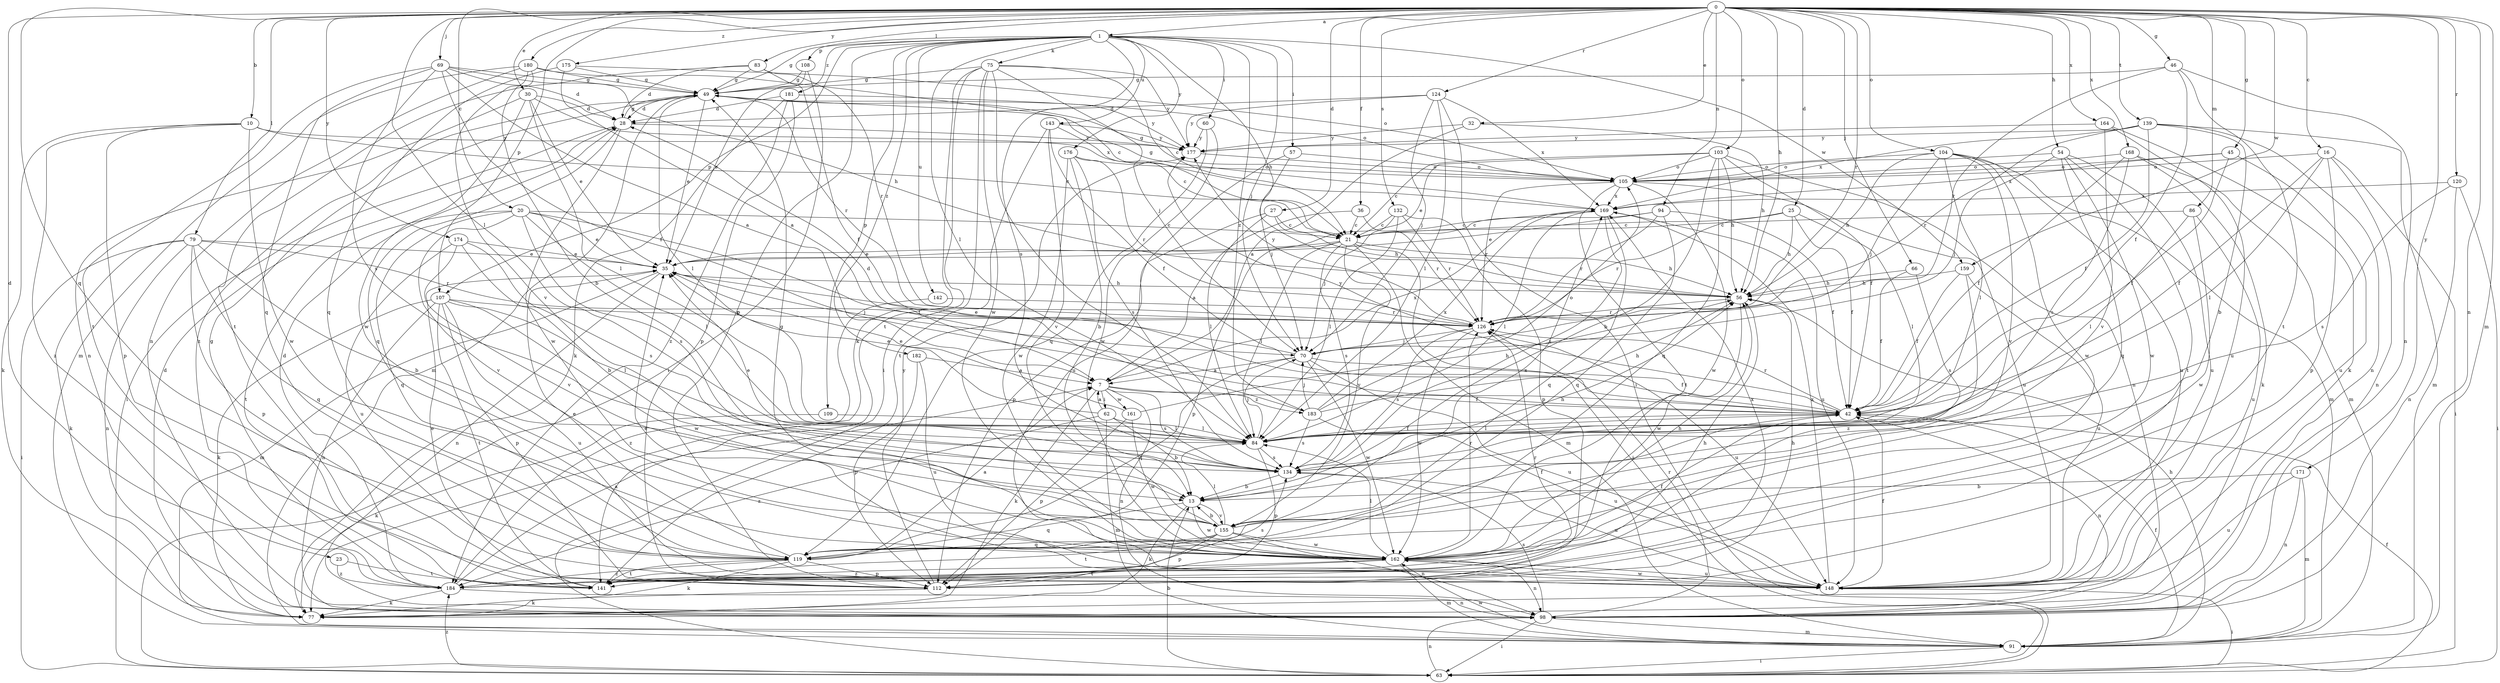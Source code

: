 strict digraph  {
0;
1;
7;
10;
13;
16;
20;
21;
23;
25;
27;
28;
30;
32;
35;
36;
42;
45;
46;
49;
54;
56;
57;
60;
62;
63;
66;
69;
70;
75;
77;
79;
83;
84;
86;
91;
94;
98;
103;
104;
105;
107;
108;
109;
112;
119;
120;
124;
126;
132;
134;
139;
141;
142;
143;
148;
155;
159;
161;
162;
164;
168;
169;
171;
174;
175;
176;
177;
180;
181;
182;
183;
184;
0 -> 1  [label=a];
0 -> 10  [label=b];
0 -> 16  [label=c];
0 -> 20  [label=c];
0 -> 23  [label=d];
0 -> 25  [label=d];
0 -> 27  [label=d];
0 -> 30  [label=e];
0 -> 32  [label=e];
0 -> 36  [label=f];
0 -> 45  [label=g];
0 -> 46  [label=g];
0 -> 54  [label=h];
0 -> 56  [label=h];
0 -> 66  [label=j];
0 -> 69  [label=j];
0 -> 79  [label=l];
0 -> 83  [label=l];
0 -> 84  [label=l];
0 -> 86  [label=m];
0 -> 91  [label=m];
0 -> 94  [label=n];
0 -> 98  [label=n];
0 -> 103  [label=o];
0 -> 104  [label=o];
0 -> 107  [label=p];
0 -> 119  [label=q];
0 -> 120  [label=r];
0 -> 124  [label=r];
0 -> 126  [label=r];
0 -> 132  [label=s];
0 -> 139  [label=t];
0 -> 159  [label=w];
0 -> 164  [label=x];
0 -> 168  [label=x];
0 -> 171  [label=y];
0 -> 174  [label=y];
0 -> 175  [label=y];
0 -> 180  [label=z];
1 -> 49  [label=g];
1 -> 56  [label=h];
1 -> 57  [label=i];
1 -> 60  [label=i];
1 -> 70  [label=j];
1 -> 75  [label=k];
1 -> 84  [label=l];
1 -> 107  [label=p];
1 -> 108  [label=p];
1 -> 109  [label=p];
1 -> 112  [label=p];
1 -> 134  [label=s];
1 -> 142  [label=u];
1 -> 143  [label=u];
1 -> 159  [label=w];
1 -> 176  [label=y];
1 -> 181  [label=z];
1 -> 182  [label=z];
1 -> 183  [label=z];
7 -> 42  [label=f];
7 -> 62  [label=i];
7 -> 77  [label=k];
7 -> 98  [label=n];
7 -> 134  [label=s];
7 -> 161  [label=w];
7 -> 169  [label=x];
7 -> 183  [label=z];
10 -> 21  [label=c];
10 -> 77  [label=k];
10 -> 112  [label=p];
10 -> 162  [label=w];
10 -> 177  [label=y];
10 -> 184  [label=z];
13 -> 56  [label=h];
13 -> 77  [label=k];
13 -> 119  [label=q];
13 -> 155  [label=v];
13 -> 162  [label=w];
16 -> 42  [label=f];
16 -> 63  [label=i];
16 -> 84  [label=l];
16 -> 98  [label=n];
16 -> 105  [label=o];
16 -> 112  [label=p];
20 -> 21  [label=c];
20 -> 35  [label=e];
20 -> 42  [label=f];
20 -> 84  [label=l];
20 -> 119  [label=q];
20 -> 134  [label=s];
20 -> 141  [label=t];
20 -> 155  [label=v];
21 -> 35  [label=e];
21 -> 56  [label=h];
21 -> 63  [label=i];
21 -> 84  [label=l];
21 -> 91  [label=m];
21 -> 112  [label=p];
21 -> 134  [label=s];
21 -> 155  [label=v];
23 -> 141  [label=t];
23 -> 184  [label=z];
25 -> 21  [label=c];
25 -> 42  [label=f];
25 -> 56  [label=h];
25 -> 84  [label=l];
25 -> 126  [label=r];
27 -> 21  [label=c];
27 -> 56  [label=h];
27 -> 84  [label=l];
27 -> 112  [label=p];
28 -> 49  [label=g];
28 -> 63  [label=i];
28 -> 119  [label=q];
28 -> 162  [label=w];
28 -> 177  [label=y];
30 -> 28  [label=d];
30 -> 35  [label=e];
30 -> 84  [label=l];
30 -> 98  [label=n];
30 -> 162  [label=w];
30 -> 169  [label=x];
32 -> 7  [label=a];
32 -> 56  [label=h];
32 -> 177  [label=y];
35 -> 56  [label=h];
35 -> 70  [label=j];
35 -> 91  [label=m];
35 -> 98  [label=n];
36 -> 7  [label=a];
36 -> 21  [label=c];
36 -> 126  [label=r];
42 -> 84  [label=l];
42 -> 98  [label=n];
42 -> 126  [label=r];
42 -> 177  [label=y];
45 -> 42  [label=f];
45 -> 105  [label=o];
45 -> 148  [label=u];
45 -> 169  [label=x];
46 -> 42  [label=f];
46 -> 49  [label=g];
46 -> 98  [label=n];
46 -> 126  [label=r];
46 -> 141  [label=t];
49 -> 28  [label=d];
49 -> 35  [label=e];
49 -> 84  [label=l];
49 -> 91  [label=m];
49 -> 126  [label=r];
49 -> 177  [label=y];
49 -> 184  [label=z];
54 -> 70  [label=j];
54 -> 105  [label=o];
54 -> 119  [label=q];
54 -> 141  [label=t];
54 -> 148  [label=u];
54 -> 162  [label=w];
56 -> 126  [label=r];
56 -> 162  [label=w];
57 -> 70  [label=j];
57 -> 105  [label=o];
57 -> 148  [label=u];
60 -> 119  [label=q];
60 -> 162  [label=w];
60 -> 177  [label=y];
62 -> 7  [label=a];
62 -> 13  [label=b];
62 -> 35  [label=e];
62 -> 84  [label=l];
62 -> 91  [label=m];
62 -> 184  [label=z];
63 -> 13  [label=b];
63 -> 42  [label=f];
63 -> 98  [label=n];
63 -> 184  [label=z];
66 -> 42  [label=f];
66 -> 56  [label=h];
66 -> 134  [label=s];
69 -> 7  [label=a];
69 -> 28  [label=d];
69 -> 42  [label=f];
69 -> 49  [label=g];
69 -> 56  [label=h];
69 -> 119  [label=q];
69 -> 134  [label=s];
69 -> 141  [label=t];
70 -> 7  [label=a];
70 -> 35  [label=e];
70 -> 42  [label=f];
70 -> 119  [label=q];
70 -> 148  [label=u];
70 -> 162  [label=w];
75 -> 21  [label=c];
75 -> 49  [label=g];
75 -> 63  [label=i];
75 -> 70  [label=j];
75 -> 77  [label=k];
75 -> 84  [label=l];
75 -> 141  [label=t];
75 -> 162  [label=w];
75 -> 177  [label=y];
77 -> 28  [label=d];
79 -> 13  [label=b];
79 -> 35  [label=e];
79 -> 63  [label=i];
79 -> 77  [label=k];
79 -> 98  [label=n];
79 -> 112  [label=p];
79 -> 119  [label=q];
79 -> 126  [label=r];
83 -> 28  [label=d];
83 -> 42  [label=f];
83 -> 49  [label=g];
83 -> 126  [label=r];
83 -> 141  [label=t];
84 -> 42  [label=f];
84 -> 70  [label=j];
84 -> 112  [label=p];
84 -> 134  [label=s];
86 -> 21  [label=c];
86 -> 84  [label=l];
86 -> 148  [label=u];
86 -> 162  [label=w];
91 -> 42  [label=f];
91 -> 56  [label=h];
91 -> 63  [label=i];
91 -> 162  [label=w];
94 -> 21  [label=c];
94 -> 35  [label=e];
94 -> 42  [label=f];
94 -> 119  [label=q];
94 -> 126  [label=r];
98 -> 63  [label=i];
98 -> 91  [label=m];
98 -> 126  [label=r];
98 -> 134  [label=s];
103 -> 13  [label=b];
103 -> 21  [label=c];
103 -> 35  [label=e];
103 -> 42  [label=f];
103 -> 56  [label=h];
103 -> 98  [label=n];
103 -> 105  [label=o];
103 -> 119  [label=q];
104 -> 56  [label=h];
104 -> 70  [label=j];
104 -> 84  [label=l];
104 -> 91  [label=m];
104 -> 105  [label=o];
104 -> 148  [label=u];
104 -> 155  [label=v];
104 -> 162  [label=w];
105 -> 49  [label=g];
105 -> 126  [label=r];
105 -> 141  [label=t];
105 -> 148  [label=u];
105 -> 162  [label=w];
105 -> 169  [label=x];
107 -> 77  [label=k];
107 -> 84  [label=l];
107 -> 98  [label=n];
107 -> 112  [label=p];
107 -> 126  [label=r];
107 -> 141  [label=t];
107 -> 148  [label=u];
107 -> 162  [label=w];
108 -> 35  [label=e];
108 -> 49  [label=g];
108 -> 63  [label=i];
109 -> 77  [label=k];
109 -> 84  [label=l];
112 -> 56  [label=h];
112 -> 77  [label=k];
112 -> 169  [label=x];
112 -> 177  [label=y];
119 -> 7  [label=a];
119 -> 35  [label=e];
119 -> 77  [label=k];
119 -> 112  [label=p];
119 -> 141  [label=t];
119 -> 184  [label=z];
120 -> 63  [label=i];
120 -> 98  [label=n];
120 -> 134  [label=s];
120 -> 169  [label=x];
124 -> 28  [label=d];
124 -> 63  [label=i];
124 -> 70  [label=j];
124 -> 84  [label=l];
124 -> 169  [label=x];
124 -> 177  [label=y];
126 -> 70  [label=j];
126 -> 134  [label=s];
126 -> 148  [label=u];
126 -> 162  [label=w];
126 -> 177  [label=y];
132 -> 21  [label=c];
132 -> 70  [label=j];
132 -> 84  [label=l];
132 -> 112  [label=p];
132 -> 126  [label=r];
134 -> 13  [label=b];
134 -> 35  [label=e];
134 -> 148  [label=u];
139 -> 13  [label=b];
139 -> 42  [label=f];
139 -> 91  [label=m];
139 -> 98  [label=n];
139 -> 126  [label=r];
139 -> 169  [label=x];
139 -> 177  [label=y];
141 -> 35  [label=e];
141 -> 134  [label=s];
142 -> 126  [label=r];
142 -> 184  [label=z];
143 -> 21  [label=c];
143 -> 42  [label=f];
143 -> 141  [label=t];
143 -> 155  [label=v];
143 -> 177  [label=y];
148 -> 35  [label=e];
148 -> 42  [label=f];
148 -> 63  [label=i];
148 -> 162  [label=w];
148 -> 169  [label=x];
155 -> 13  [label=b];
155 -> 42  [label=f];
155 -> 84  [label=l];
155 -> 98  [label=n];
155 -> 112  [label=p];
155 -> 119  [label=q];
155 -> 141  [label=t];
155 -> 162  [label=w];
155 -> 169  [label=x];
159 -> 42  [label=f];
159 -> 56  [label=h];
159 -> 148  [label=u];
159 -> 184  [label=z];
161 -> 35  [label=e];
161 -> 56  [label=h];
161 -> 112  [label=p];
161 -> 162  [label=w];
162 -> 42  [label=f];
162 -> 49  [label=g];
162 -> 56  [label=h];
162 -> 84  [label=l];
162 -> 91  [label=m];
162 -> 98  [label=n];
162 -> 126  [label=r];
162 -> 141  [label=t];
162 -> 148  [label=u];
162 -> 184  [label=z];
164 -> 77  [label=k];
164 -> 148  [label=u];
164 -> 155  [label=v];
164 -> 177  [label=y];
168 -> 42  [label=f];
168 -> 77  [label=k];
168 -> 91  [label=m];
168 -> 105  [label=o];
168 -> 134  [label=s];
169 -> 21  [label=c];
169 -> 49  [label=g];
169 -> 84  [label=l];
169 -> 119  [label=q];
169 -> 134  [label=s];
169 -> 148  [label=u];
171 -> 13  [label=b];
171 -> 91  [label=m];
171 -> 98  [label=n];
171 -> 148  [label=u];
174 -> 13  [label=b];
174 -> 35  [label=e];
174 -> 134  [label=s];
174 -> 148  [label=u];
174 -> 155  [label=v];
175 -> 7  [label=a];
175 -> 49  [label=g];
175 -> 105  [label=o];
175 -> 119  [label=q];
176 -> 13  [label=b];
176 -> 105  [label=o];
176 -> 126  [label=r];
176 -> 134  [label=s];
176 -> 162  [label=w];
177 -> 105  [label=o];
180 -> 13  [label=b];
180 -> 21  [label=c];
180 -> 49  [label=g];
180 -> 91  [label=m];
180 -> 98  [label=n];
180 -> 155  [label=v];
181 -> 28  [label=d];
181 -> 77  [label=k];
181 -> 105  [label=o];
181 -> 112  [label=p];
181 -> 184  [label=z];
182 -> 7  [label=a];
182 -> 112  [label=p];
182 -> 148  [label=u];
183 -> 28  [label=d];
183 -> 56  [label=h];
183 -> 70  [label=j];
183 -> 105  [label=o];
183 -> 134  [label=s];
183 -> 148  [label=u];
183 -> 169  [label=x];
184 -> 7  [label=a];
184 -> 28  [label=d];
184 -> 49  [label=g];
184 -> 56  [label=h];
184 -> 77  [label=k];
184 -> 98  [label=n];
184 -> 126  [label=r];
}
